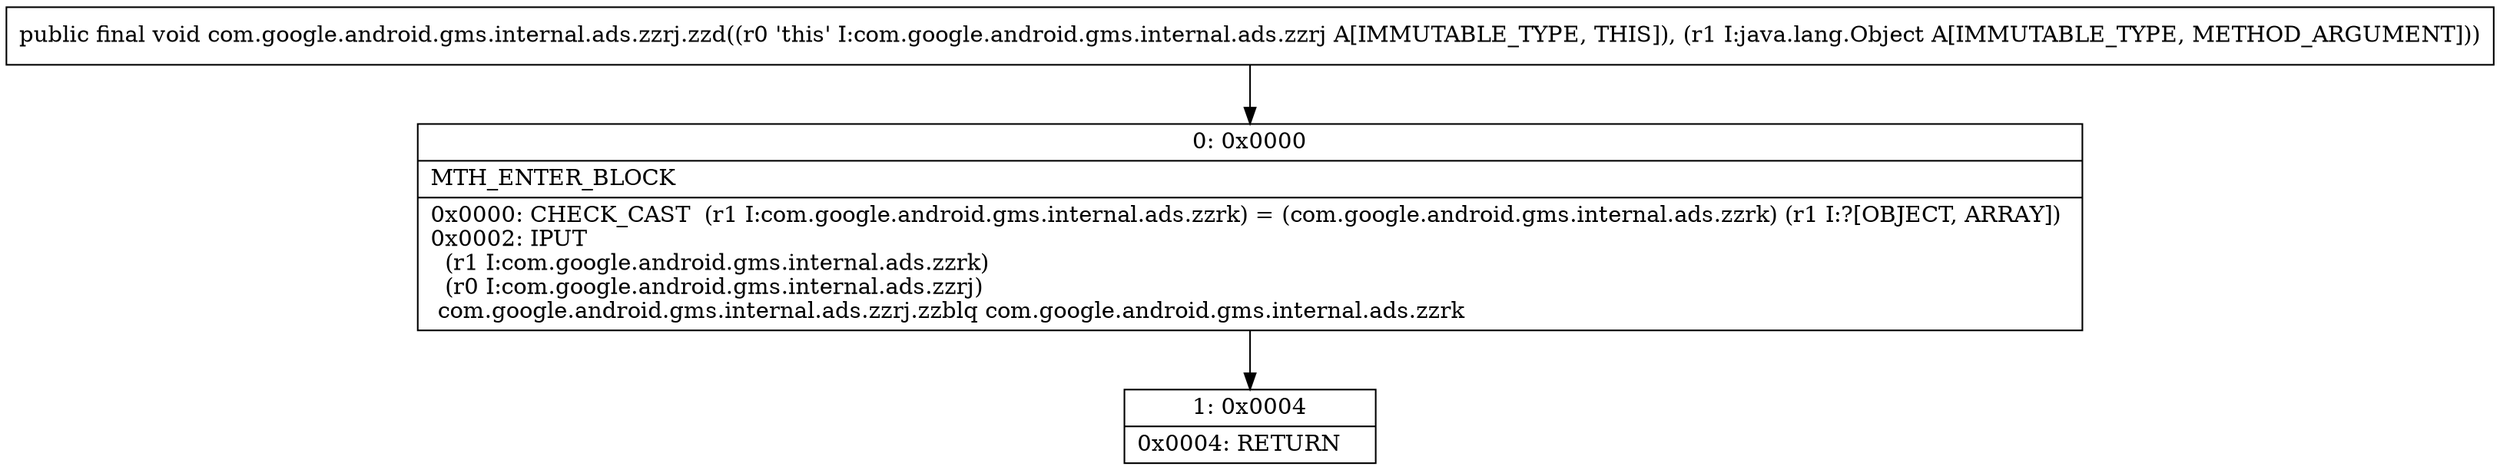 digraph "CFG forcom.google.android.gms.internal.ads.zzrj.zzd(Ljava\/lang\/Object;)V" {
Node_0 [shape=record,label="{0\:\ 0x0000|MTH_ENTER_BLOCK\l|0x0000: CHECK_CAST  (r1 I:com.google.android.gms.internal.ads.zzrk) = (com.google.android.gms.internal.ads.zzrk) (r1 I:?[OBJECT, ARRAY]) \l0x0002: IPUT  \l  (r1 I:com.google.android.gms.internal.ads.zzrk)\l  (r0 I:com.google.android.gms.internal.ads.zzrj)\l com.google.android.gms.internal.ads.zzrj.zzblq com.google.android.gms.internal.ads.zzrk \l}"];
Node_1 [shape=record,label="{1\:\ 0x0004|0x0004: RETURN   \l}"];
MethodNode[shape=record,label="{public final void com.google.android.gms.internal.ads.zzrj.zzd((r0 'this' I:com.google.android.gms.internal.ads.zzrj A[IMMUTABLE_TYPE, THIS]), (r1 I:java.lang.Object A[IMMUTABLE_TYPE, METHOD_ARGUMENT])) }"];
MethodNode -> Node_0;
Node_0 -> Node_1;
}

